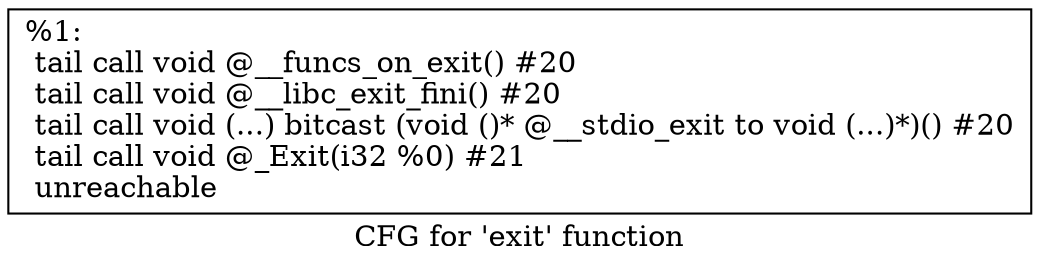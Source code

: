 digraph "CFG for 'exit' function" {
	label="CFG for 'exit' function";

	Node0x2265c80 [shape=record,label="{%1:\l  tail call void @__funcs_on_exit() #20\l  tail call void @__libc_exit_fini() #20\l  tail call void (...) bitcast (void ()* @__stdio_exit to void (...)*)() #20\l  tail call void @_Exit(i32 %0) #21\l  unreachable\l}"];
}
